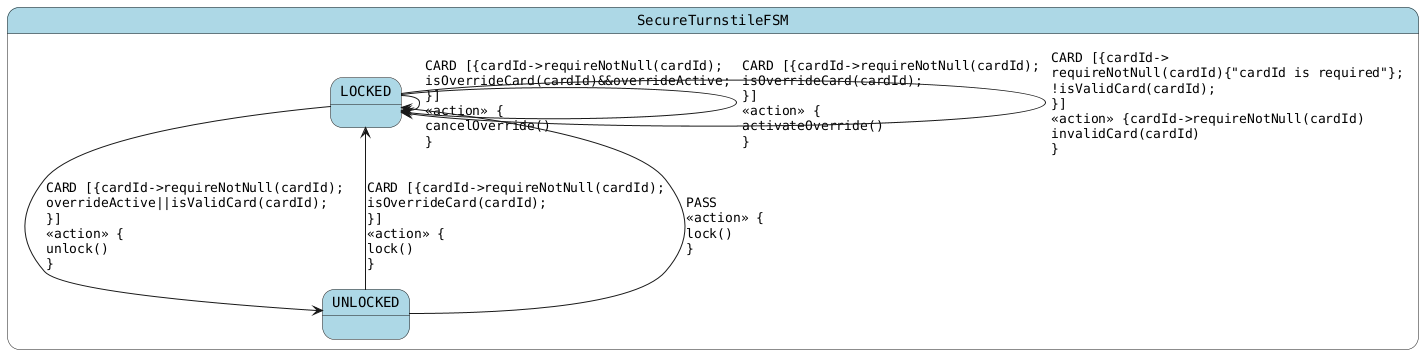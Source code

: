 @startuml
skinparam StateFontName Helvetica
skinparam defaultFontName Monospaced
skinparam state {
    BackgroundColor LightBlue
}
state SecureTurnstileFSM {
LOCKED --> LOCKED : CARD [{cardId->requireNotNull(cardId);\lisOverrideCard(cardId)&&overrideActive;\l}]\l<<action>> {\lcancelOverride()\l}
LOCKED --> LOCKED : CARD [{cardId->requireNotNull(cardId);\lisOverrideCard(cardId);\l}]\l<<action>> {\lactivateOverride()\l}
LOCKED --> UNLOCKED : CARD [{cardId->requireNotNull(cardId);\loverrideActive||isValidCard(cardId);\l}]\l<<action>> {\lunlock()\l}
LOCKED --> LOCKED : CARD [{cardId->\lrequireNotNull(cardId){"cardId is required"};\l!isValidCard(cardId);\l}]\l<<action>> {cardId->requireNotNull(cardId)\linvalidCard(cardId)\l}
UNLOCKED --> LOCKED : CARD [{cardId->requireNotNull(cardId);\lisOverrideCard(cardId);\l}]\l<<action>> {\llock()\l}
UNLOCKED --> LOCKED : PASS\l<<action>> {\llock()\l}
}
@enduml
